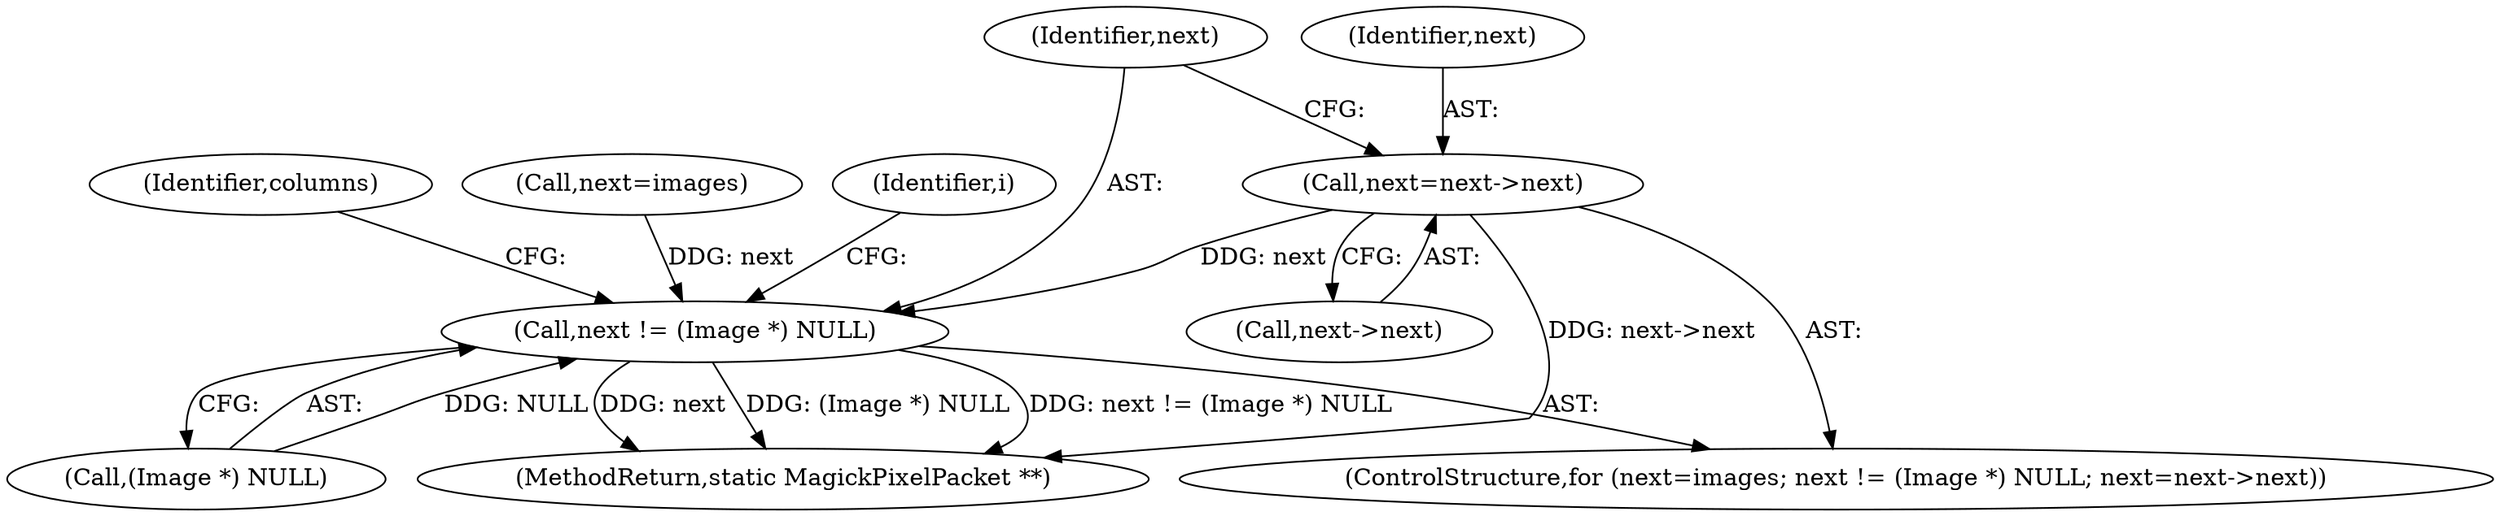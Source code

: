 digraph "0_ImageMagick6_91e58d967a92250439ede038ccfb0913a81e59fe@pointer" {
"1000151" [label="(Call,next=next->next)"];
"1000146" [label="(Call,next != (Image *) NULL)"];
"1000157" [label="(Identifier,columns)"];
"1000148" [label="(Call,(Image *) NULL)"];
"1000146" [label="(Call,next != (Image *) NULL)"];
"1000151" [label="(Call,next=next->next)"];
"1000142" [label="(ControlStructure,for (next=images; next != (Image *) NULL; next=next->next))"];
"1000143" [label="(Call,next=images)"];
"1000152" [label="(Identifier,next)"];
"1000219" [label="(MethodReturn,static MagickPixelPacket **)"];
"1000153" [label="(Call,next->next)"];
"1000147" [label="(Identifier,next)"];
"1000165" [label="(Identifier,i)"];
"1000151" -> "1000142"  [label="AST: "];
"1000151" -> "1000153"  [label="CFG: "];
"1000152" -> "1000151"  [label="AST: "];
"1000153" -> "1000151"  [label="AST: "];
"1000147" -> "1000151"  [label="CFG: "];
"1000151" -> "1000219"  [label="DDG: next->next"];
"1000151" -> "1000146"  [label="DDG: next"];
"1000146" -> "1000142"  [label="AST: "];
"1000146" -> "1000148"  [label="CFG: "];
"1000147" -> "1000146"  [label="AST: "];
"1000148" -> "1000146"  [label="AST: "];
"1000157" -> "1000146"  [label="CFG: "];
"1000165" -> "1000146"  [label="CFG: "];
"1000146" -> "1000219"  [label="DDG: (Image *) NULL"];
"1000146" -> "1000219"  [label="DDG: next != (Image *) NULL"];
"1000146" -> "1000219"  [label="DDG: next"];
"1000143" -> "1000146"  [label="DDG: next"];
"1000148" -> "1000146"  [label="DDG: NULL"];
}
